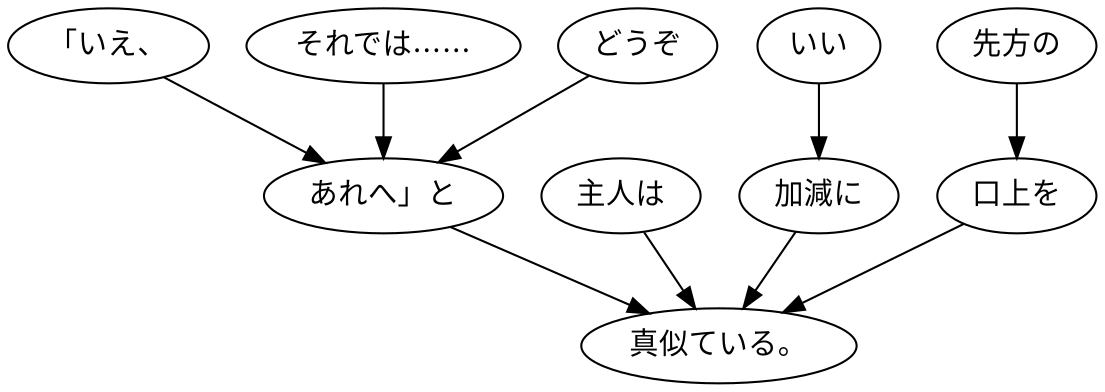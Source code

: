 digraph graph5892 {
	node0 [label="「いえ、"];
	node1 [label="それでは……"];
	node2 [label="どうぞ"];
	node3 [label="あれへ」と"];
	node4 [label="主人は"];
	node5 [label="いい"];
	node6 [label="加減に"];
	node7 [label="先方の"];
	node8 [label="口上を"];
	node9 [label="真似ている。"];
	node0 -> node3;
	node1 -> node3;
	node2 -> node3;
	node3 -> node9;
	node4 -> node9;
	node5 -> node6;
	node6 -> node9;
	node7 -> node8;
	node8 -> node9;
}
